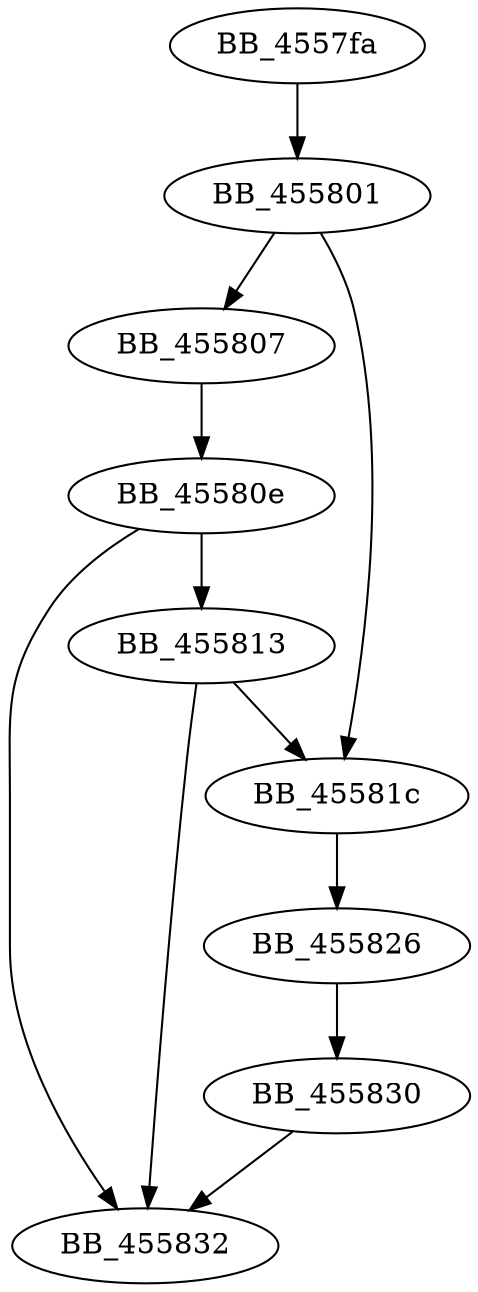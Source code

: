 DiGraph sub_4557FA{
BB_4557fa->BB_455801
BB_455801->BB_455807
BB_455801->BB_45581c
BB_455807->BB_45580e
BB_45580e->BB_455813
BB_45580e->BB_455832
BB_455813->BB_45581c
BB_455813->BB_455832
BB_45581c->BB_455826
BB_455826->BB_455830
BB_455830->BB_455832
}
